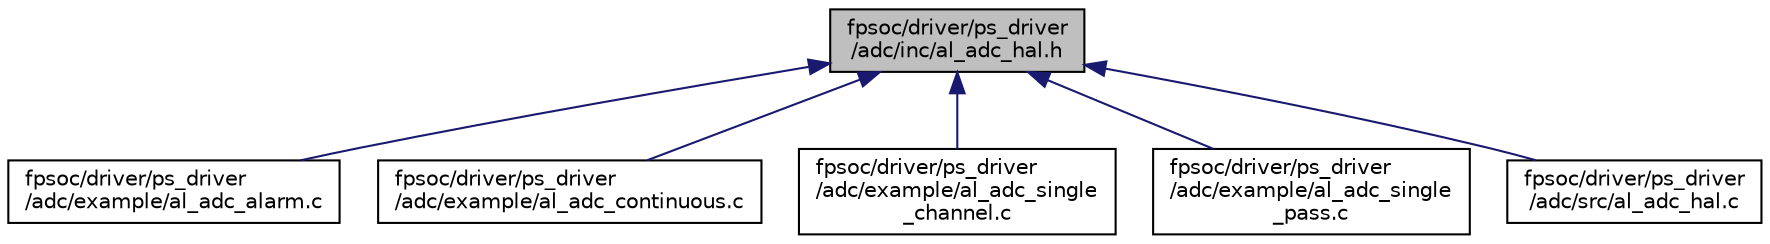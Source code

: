 digraph "fpsoc/driver/ps_driver/adc/inc/al_adc_hal.h"
{
  edge [fontname="Helvetica",fontsize="10",labelfontname="Helvetica",labelfontsize="10"];
  node [fontname="Helvetica",fontsize="10",shape=record];
  Node5 [label="fpsoc/driver/ps_driver\l/adc/inc/al_adc_hal.h",height=0.2,width=0.4,color="black", fillcolor="grey75", style="filled", fontcolor="black"];
  Node5 -> Node6 [dir="back",color="midnightblue",fontsize="10",style="solid",fontname="Helvetica"];
  Node6 [label="fpsoc/driver/ps_driver\l/adc/example/al_adc_alarm.c",height=0.2,width=0.4,color="black", fillcolor="white", style="filled",URL="$al__adc__alarm_8c.html",tooltip="If the adc exceeds the waterline, an alarm will be triggered through interruption. "];
  Node5 -> Node7 [dir="back",color="midnightblue",fontsize="10",style="solid",fontname="Helvetica"];
  Node7 [label="fpsoc/driver/ps_driver\l/adc/example/al_adc_continuous.c",height=0.2,width=0.4,color="black", fillcolor="white", style="filled",URL="$al__adc__continuous_8c.html",tooltip="adc in continuous mode read data through polled "];
  Node5 -> Node8 [dir="back",color="midnightblue",fontsize="10",style="solid",fontname="Helvetica"];
  Node8 [label="fpsoc/driver/ps_driver\l/adc/example/al_adc_single\l_channel.c",height=0.2,width=0.4,color="black", fillcolor="white", style="filled",URL="$al__adc__single__channel_8c.html",tooltip="adc in single channel mode read data through polled "];
  Node5 -> Node9 [dir="back",color="midnightblue",fontsize="10",style="solid",fontname="Helvetica"];
  Node9 [label="fpsoc/driver/ps_driver\l/adc/example/al_adc_single\l_pass.c",height=0.2,width=0.4,color="black", fillcolor="white", style="filled",URL="$al__adc__single__pass_8c.html",tooltip="adc in single pass mode read data through polled "];
  Node5 -> Node10 [dir="back",color="midnightblue",fontsize="10",style="solid",fontname="Helvetica"];
  Node10 [label="fpsoc/driver/ps_driver\l/adc/src/al_adc_hal.c",height=0.2,width=0.4,color="black", fillcolor="white", style="filled",URL="$al__adc__hal_8c.html"];
}
